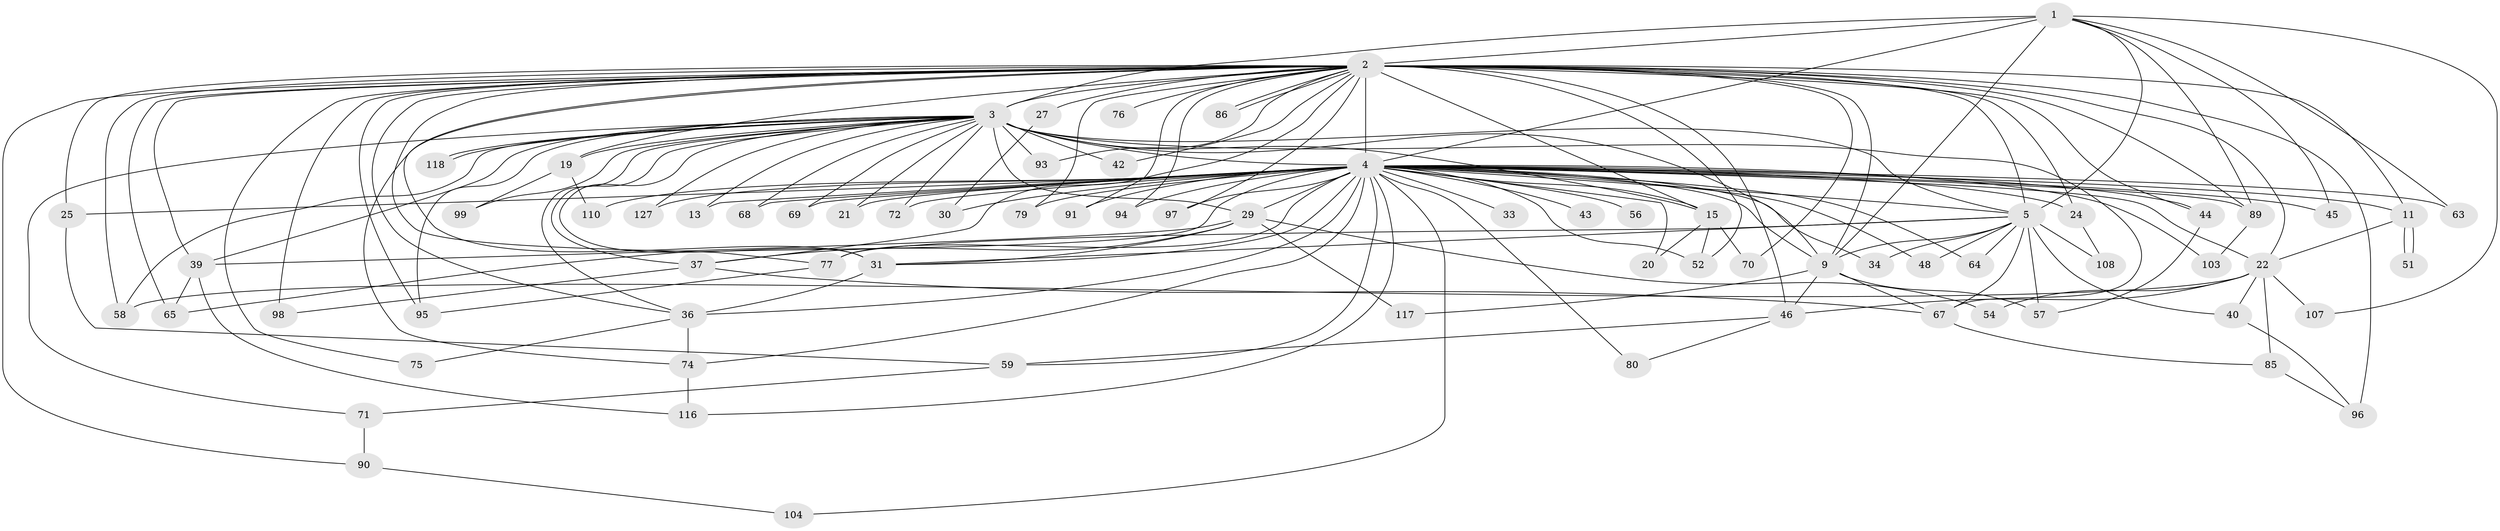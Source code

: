 // original degree distribution, {13: 0.006756756756756757, 29: 0.006756756756756757, 41: 0.006756756756756757, 22: 0.013513513513513514, 24: 0.006756756756756757, 27: 0.006756756756756757, 18: 0.006756756756756757, 14: 0.006756756756756757, 32: 0.006756756756756757, 5: 0.033783783783783786, 7: 0.02702702702702703, 2: 0.5202702702702703, 3: 0.20945945945945946, 6: 0.006756756756756757, 4: 0.12162162162162163, 10: 0.006756756756756757, 12: 0.006756756756756757}
// Generated by graph-tools (version 1.1) at 2025/14/03/09/25 04:14:11]
// undirected, 74 vertices, 169 edges
graph export_dot {
graph [start="1"]
  node [color=gray90,style=filled];
  1 [super="+18"];
  2 [super="+100+32+140+12+82+109+7+23+92+47+78"];
  3 [super="+73+28+102"];
  4 [super="+113+10+84+119+16+8+53+6"];
  5 [super="+50+41+138+122+26+61"];
  9 [super="+87"];
  11 [super="+134"];
  13;
  15;
  19;
  20;
  21;
  22;
  24;
  25 [super="+81"];
  27;
  29 [super="+35"];
  30 [super="+145"];
  31 [super="+120+121+62"];
  33;
  34;
  36;
  37 [super="+55"];
  39 [super="+124"];
  40;
  42;
  43;
  44;
  45;
  46 [super="+133"];
  48;
  51;
  52 [super="+111"];
  54;
  56;
  57;
  58 [super="+144"];
  59;
  63;
  64;
  65;
  67 [super="+83"];
  68;
  69;
  70;
  71;
  72;
  74;
  75;
  76;
  77 [super="+141+114"];
  79;
  80;
  85;
  86;
  89;
  90;
  91;
  93;
  94;
  95;
  96 [super="+136"];
  97;
  98;
  99;
  103;
  104;
  107;
  108;
  110;
  116 [super="+132+131"];
  117;
  118;
  127 [super="+137"];
  1 -- 2 [weight=2];
  1 -- 3;
  1 -- 4 [weight=4];
  1 -- 5 [weight=2];
  1 -- 9;
  1 -- 45;
  1 -- 89;
  1 -- 107;
  1 -- 63;
  2 -- 3 [weight=8];
  2 -- 4 [weight=19];
  2 -- 5 [weight=3];
  2 -- 9 [weight=2];
  2 -- 15;
  2 -- 25 [weight=2];
  2 -- 52;
  2 -- 70;
  2 -- 86;
  2 -- 86;
  2 -- 98;
  2 -- 39;
  2 -- 95;
  2 -- 36;
  2 -- 58;
  2 -- 27 [weight=2];
  2 -- 94;
  2 -- 31 [weight=2];
  2 -- 89;
  2 -- 65;
  2 -- 74;
  2 -- 11;
  2 -- 75;
  2 -- 76 [weight=2];
  2 -- 77;
  2 -- 19;
  2 -- 22;
  2 -- 91;
  2 -- 96 [weight=2];
  2 -- 97;
  2 -- 42;
  2 -- 44;
  2 -- 46;
  2 -- 79;
  2 -- 24;
  2 -- 90;
  2 -- 93;
  2 -- 37;
  3 -- 4 [weight=7];
  3 -- 5 [weight=4];
  3 -- 9;
  3 -- 13;
  3 -- 15;
  3 -- 19;
  3 -- 21;
  3 -- 31;
  3 -- 36;
  3 -- 37 [weight=2];
  3 -- 39;
  3 -- 42;
  3 -- 67;
  3 -- 68;
  3 -- 71;
  3 -- 72;
  3 -- 93;
  3 -- 95;
  3 -- 99;
  3 -- 118;
  3 -- 118;
  3 -- 127;
  3 -- 58;
  3 -- 29;
  3 -- 69;
  4 -- 5 [weight=6];
  4 -- 9 [weight=4];
  4 -- 25;
  4 -- 30 [weight=2];
  4 -- 33 [weight=3];
  4 -- 43 [weight=2];
  4 -- 103;
  4 -- 127 [weight=2];
  4 -- 15;
  4 -- 68;
  4 -- 11;
  4 -- 72;
  4 -- 74;
  4 -- 79;
  4 -- 21;
  4 -- 24;
  4 -- 29 [weight=3];
  4 -- 36 [weight=2];
  4 -- 44;
  4 -- 110;
  4 -- 48;
  4 -- 56 [weight=2];
  4 -- 59;
  4 -- 31;
  4 -- 77 [weight=2];
  4 -- 64;
  4 -- 34;
  4 -- 80;
  4 -- 116;
  4 -- 52;
  4 -- 65;
  4 -- 69;
  4 -- 13;
  4 -- 20;
  4 -- 22;
  4 -- 89;
  4 -- 91;
  4 -- 94;
  4 -- 97;
  4 -- 104;
  4 -- 45;
  4 -- 63;
  5 -- 9 [weight=2];
  5 -- 31;
  5 -- 34;
  5 -- 40;
  5 -- 48;
  5 -- 57 [weight=2];
  5 -- 64;
  5 -- 108;
  5 -- 77;
  5 -- 67;
  9 -- 46;
  9 -- 67;
  9 -- 117;
  9 -- 57;
  11 -- 51;
  11 -- 51;
  11 -- 22;
  15 -- 20;
  15 -- 52;
  15 -- 70;
  19 -- 99;
  19 -- 110;
  22 -- 40;
  22 -- 54;
  22 -- 58;
  22 -- 85;
  22 -- 107;
  22 -- 46;
  24 -- 108;
  25 -- 59;
  27 -- 30;
  29 -- 37;
  29 -- 117;
  29 -- 39;
  29 -- 54;
  29 -- 31;
  31 -- 36;
  36 -- 74;
  36 -- 75;
  37 -- 67;
  37 -- 98;
  39 -- 65;
  39 -- 116;
  40 -- 96;
  44 -- 57;
  46 -- 59;
  46 -- 80;
  59 -- 71;
  67 -- 85;
  71 -- 90;
  74 -- 116;
  77 -- 95;
  85 -- 96;
  89 -- 103;
  90 -- 104;
}
